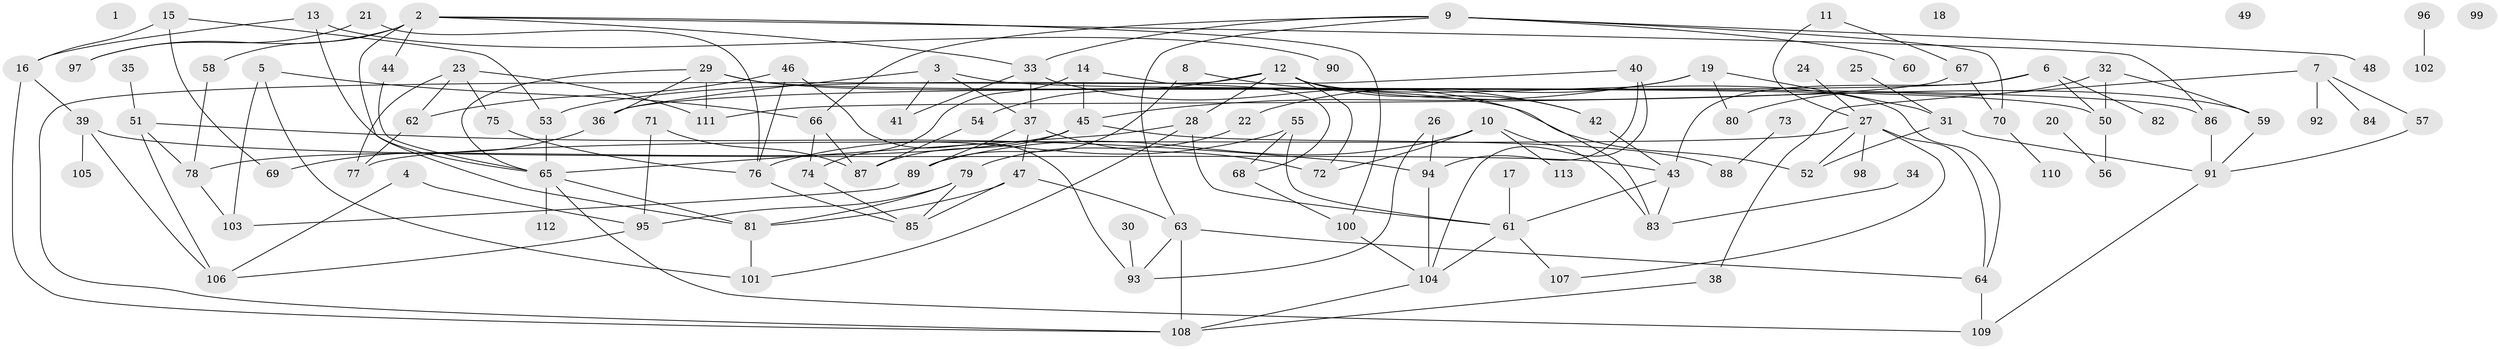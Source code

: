 // coarse degree distribution, {0: 0.05128205128205128, 10: 0.01282051282051282, 7: 0.038461538461538464, 3: 0.20512820512820512, 4: 0.14102564102564102, 2: 0.16666666666666666, 9: 0.01282051282051282, 8: 0.038461538461538464, 5: 0.10256410256410256, 1: 0.1794871794871795, 6: 0.05128205128205128}
// Generated by graph-tools (version 1.1) at 2025/23/03/03/25 07:23:24]
// undirected, 113 vertices, 168 edges
graph export_dot {
graph [start="1"]
  node [color=gray90,style=filled];
  1;
  2;
  3;
  4;
  5;
  6;
  7;
  8;
  9;
  10;
  11;
  12;
  13;
  14;
  15;
  16;
  17;
  18;
  19;
  20;
  21;
  22;
  23;
  24;
  25;
  26;
  27;
  28;
  29;
  30;
  31;
  32;
  33;
  34;
  35;
  36;
  37;
  38;
  39;
  40;
  41;
  42;
  43;
  44;
  45;
  46;
  47;
  48;
  49;
  50;
  51;
  52;
  53;
  54;
  55;
  56;
  57;
  58;
  59;
  60;
  61;
  62;
  63;
  64;
  65;
  66;
  67;
  68;
  69;
  70;
  71;
  72;
  73;
  74;
  75;
  76;
  77;
  78;
  79;
  80;
  81;
  82;
  83;
  84;
  85;
  86;
  87;
  88;
  89;
  90;
  91;
  92;
  93;
  94;
  95;
  96;
  97;
  98;
  99;
  100;
  101;
  102;
  103;
  104;
  105;
  106;
  107;
  108;
  109;
  110;
  111;
  112;
  113;
  2 -- 33;
  2 -- 44;
  2 -- 58;
  2 -- 81;
  2 -- 86;
  2 -- 97;
  2 -- 100;
  3 -- 36;
  3 -- 37;
  3 -- 41;
  3 -- 86;
  4 -- 95;
  4 -- 106;
  5 -- 66;
  5 -- 101;
  5 -- 103;
  6 -- 36;
  6 -- 43;
  6 -- 50;
  6 -- 82;
  7 -- 38;
  7 -- 57;
  7 -- 84;
  7 -- 92;
  8 -- 42;
  8 -- 89;
  9 -- 33;
  9 -- 48;
  9 -- 60;
  9 -- 63;
  9 -- 66;
  9 -- 70;
  10 -- 72;
  10 -- 83;
  10 -- 89;
  10 -- 113;
  11 -- 27;
  11 -- 67;
  12 -- 28;
  12 -- 42;
  12 -- 54;
  12 -- 59;
  12 -- 64;
  12 -- 72;
  12 -- 108;
  13 -- 16;
  13 -- 65;
  13 -- 90;
  14 -- 45;
  14 -- 68;
  14 -- 74;
  15 -- 16;
  15 -- 53;
  15 -- 69;
  16 -- 39;
  16 -- 108;
  17 -- 61;
  19 -- 22;
  19 -- 31;
  19 -- 45;
  19 -- 80;
  20 -- 56;
  21 -- 76;
  21 -- 97;
  22 -- 79;
  23 -- 62;
  23 -- 75;
  23 -- 77;
  23 -- 111;
  24 -- 27;
  25 -- 31;
  26 -- 93;
  26 -- 94;
  27 -- 52;
  27 -- 64;
  27 -- 77;
  27 -- 98;
  27 -- 107;
  28 -- 61;
  28 -- 65;
  28 -- 101;
  29 -- 36;
  29 -- 50;
  29 -- 52;
  29 -- 65;
  29 -- 111;
  30 -- 93;
  31 -- 52;
  31 -- 91;
  32 -- 50;
  32 -- 59;
  32 -- 80;
  33 -- 37;
  33 -- 41;
  33 -- 83;
  34 -- 83;
  35 -- 51;
  36 -- 69;
  37 -- 47;
  37 -- 72;
  37 -- 89;
  38 -- 108;
  39 -- 43;
  39 -- 105;
  39 -- 106;
  40 -- 53;
  40 -- 94;
  40 -- 104;
  42 -- 43;
  43 -- 61;
  43 -- 83;
  44 -- 65;
  45 -- 78;
  45 -- 87;
  45 -- 88;
  46 -- 62;
  46 -- 76;
  46 -- 93;
  47 -- 63;
  47 -- 81;
  47 -- 85;
  50 -- 56;
  51 -- 78;
  51 -- 94;
  51 -- 106;
  53 -- 65;
  54 -- 87;
  55 -- 61;
  55 -- 68;
  55 -- 76;
  57 -- 91;
  58 -- 78;
  59 -- 91;
  61 -- 104;
  61 -- 107;
  62 -- 77;
  63 -- 64;
  63 -- 93;
  63 -- 108;
  64 -- 109;
  65 -- 81;
  65 -- 109;
  65 -- 112;
  66 -- 74;
  66 -- 87;
  67 -- 70;
  67 -- 111;
  68 -- 100;
  70 -- 110;
  71 -- 87;
  71 -- 95;
  73 -- 88;
  74 -- 85;
  75 -- 76;
  76 -- 85;
  78 -- 103;
  79 -- 81;
  79 -- 85;
  79 -- 95;
  81 -- 101;
  86 -- 91;
  89 -- 103;
  91 -- 109;
  94 -- 104;
  95 -- 106;
  96 -- 102;
  100 -- 104;
  104 -- 108;
}
